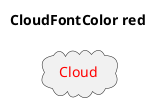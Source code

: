 @startuml
'!include ../../../plantuml-styles/plantuml-ae-skinparam-ex.iuml

skinparam CloudFontColor red

title CloudFontColor red

cloud Cloud 
@enduml